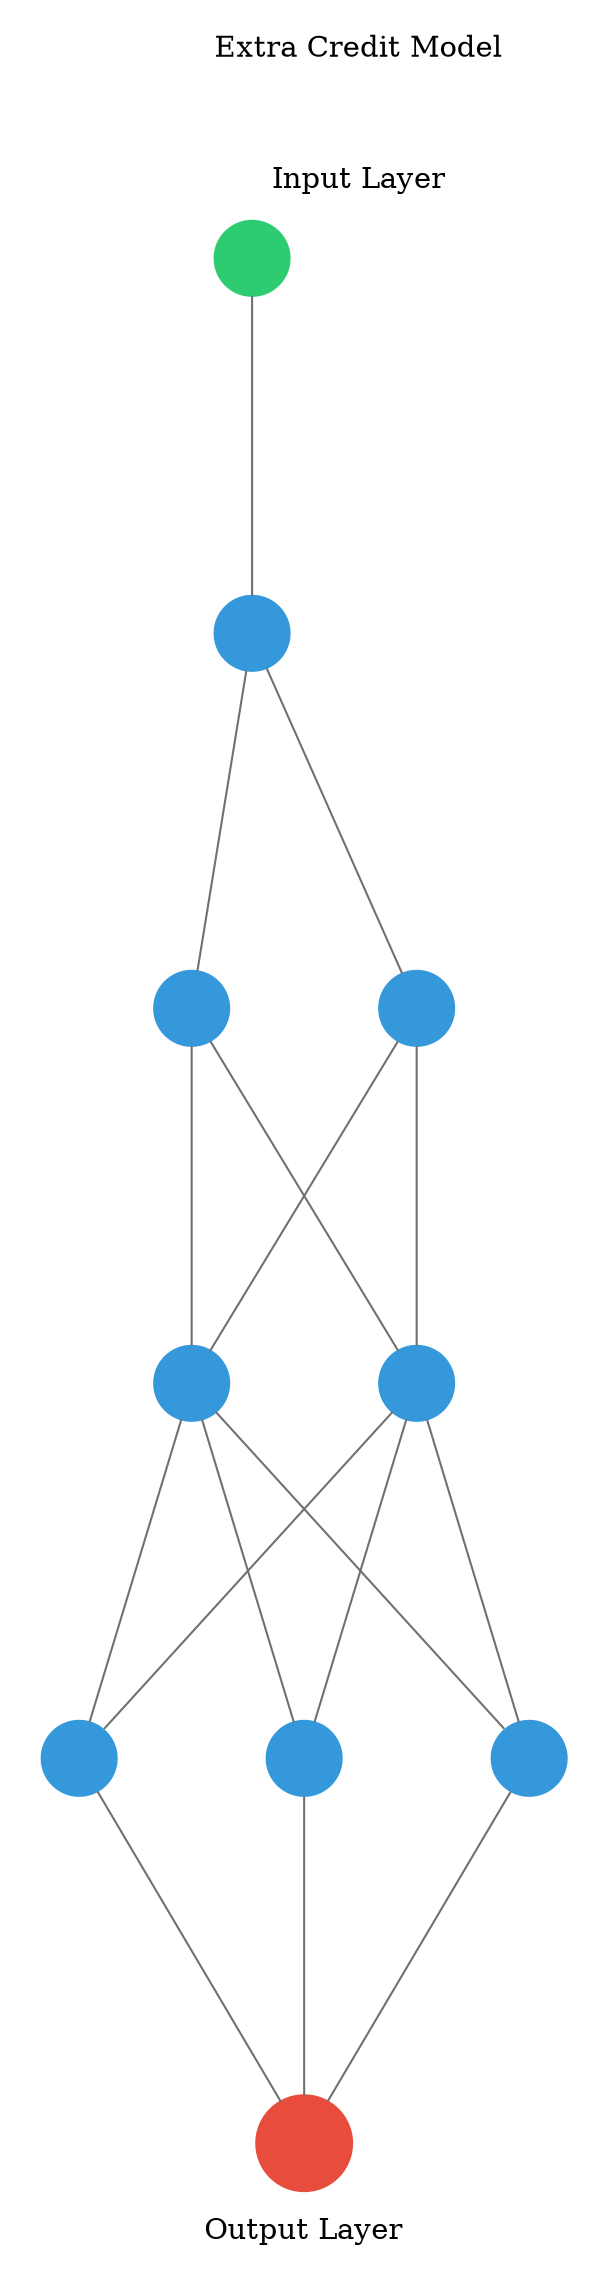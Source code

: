 digraph g {
	graph [nodesep=1 ranksep=2 splines=false]
	edge [arrowhead=none color="#707070"]
	subgraph cluster_input {
		node [color="#2ecc71" fontcolor="#2ecc71" shape=circle style=filled]
		color=white
		1
		label="Extra Credit Model



Input Layer"
		rank=same
	}
	1 -> 2
	subgraph cluster_1 {
		color=white
		rank=same
		label="" labeljust=right labelloc=b
		2 [color="#3498db" fontcolor="#3498db" shape=circle style=filled]
	}
	2 -> 3
	2 -> 4
	subgraph cluster_2 {
		color=white
		rank=same
		label="" labeljust=right labelloc=b
		3 [color="#3498db" fontcolor="#3498db" shape=circle style=filled]
		4 [color="#3498db" fontcolor="#3498db" shape=circle style=filled]
	}
	3 -> 5
	4 -> 5
	3 -> 6
	4 -> 6
	subgraph cluster_3 {
		color=white
		rank=same
		label="" labeljust=right labelloc=b
		5 [color="#3498db" fontcolor="#3498db" shape=circle style=filled]
		6 [color="#3498db" fontcolor="#3498db" shape=circle style=filled]
	}
	5 -> 7
	6 -> 7
	5 -> 8
	6 -> 8
	5 -> 9
	6 -> 9
	subgraph cluster_4 {
		color=white
		rank=same
		label="" labeljust=right labelloc=b
		7 [color="#3498db" fontcolor="#3498db" shape=circle style=filled]
		8 [color="#3498db" fontcolor="#3498db" shape=circle style=filled]
		9 [color="#3498db" fontcolor="#3498db" shape=circle style=filled]
	}
	7 -> 10
	8 -> 10
	9 -> 10
	subgraph cluster_output {
		node [color="#2ecc71" fontcolor="#2ecc71" shape=circle style=filled]
		color=white
		rank=same
		labeljust=1
		10 [color="#e74c3c" fontcolor="#e74c3c" shape=circle style=filled]
		label="Output Layer" labelloc=bottom
	}
	arrowShape=none
}

